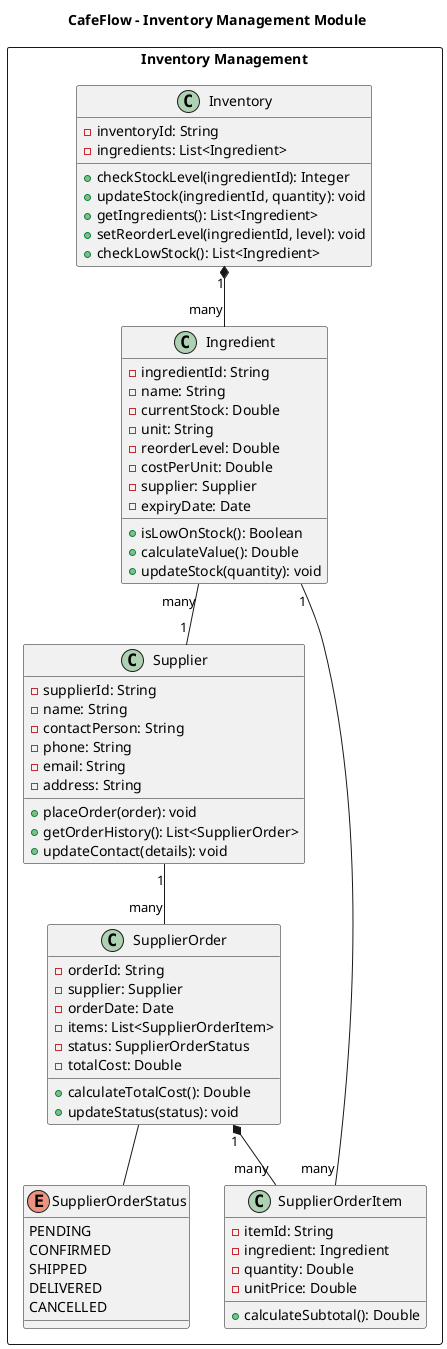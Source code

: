 @startuml inventory_management.puml
title CafeFlow - Inventory Management Module

package "Inventory Management" <<Rectangle>> {
  class Inventory {
    -inventoryId: String
    -ingredients: List<Ingredient>
    +checkStockLevel(ingredientId): Integer
    +updateStock(ingredientId, quantity): void
    +getIngredients(): List<Ingredient>
    +setReorderLevel(ingredientId, level): void
    +checkLowStock(): List<Ingredient>
  }

  class Ingredient {
    -ingredientId: String
    -name: String
    -currentStock: Double
    -unit: String
    -reorderLevel: Double
    -costPerUnit: Double
    -supplier: Supplier
    -expiryDate: Date
    +isLowOnStock(): Boolean
    +calculateValue(): Double
    +updateStock(quantity): void
  }

  class Supplier {
    -supplierId: String
    -name: String
    -contactPerson: String
    -phone: String
    -email: String
    -address: String
    +placeOrder(order): void
    +getOrderHistory(): List<SupplierOrder>
    +updateContact(details): void
  }

  class SupplierOrder {
    -orderId: String
    -supplier: Supplier
    -orderDate: Date
    -items: List<SupplierOrderItem>
    -status: SupplierOrderStatus
    -totalCost: Double
    +calculateTotalCost(): Double
    +updateStatus(status): void
  }

  class SupplierOrderItem {
    -itemId: String
    -ingredient: Ingredient
    -quantity: Double
    -unitPrice: Double
    +calculateSubtotal(): Double
  }

  enum SupplierOrderStatus {
    PENDING
    CONFIRMED
    SHIPPED
    DELIVERED
    CANCELLED
  }

  Inventory "1" *-- "many" Ingredient
  Ingredient "many" -- "1" Supplier
  Supplier "1" -- "many" SupplierOrder
  SupplierOrder "1" *-- "many" SupplierOrderItem
  SupplierOrder -- SupplierOrderStatus
  SupplierOrderItem "many" -- "1" Ingredient
}
@enduml